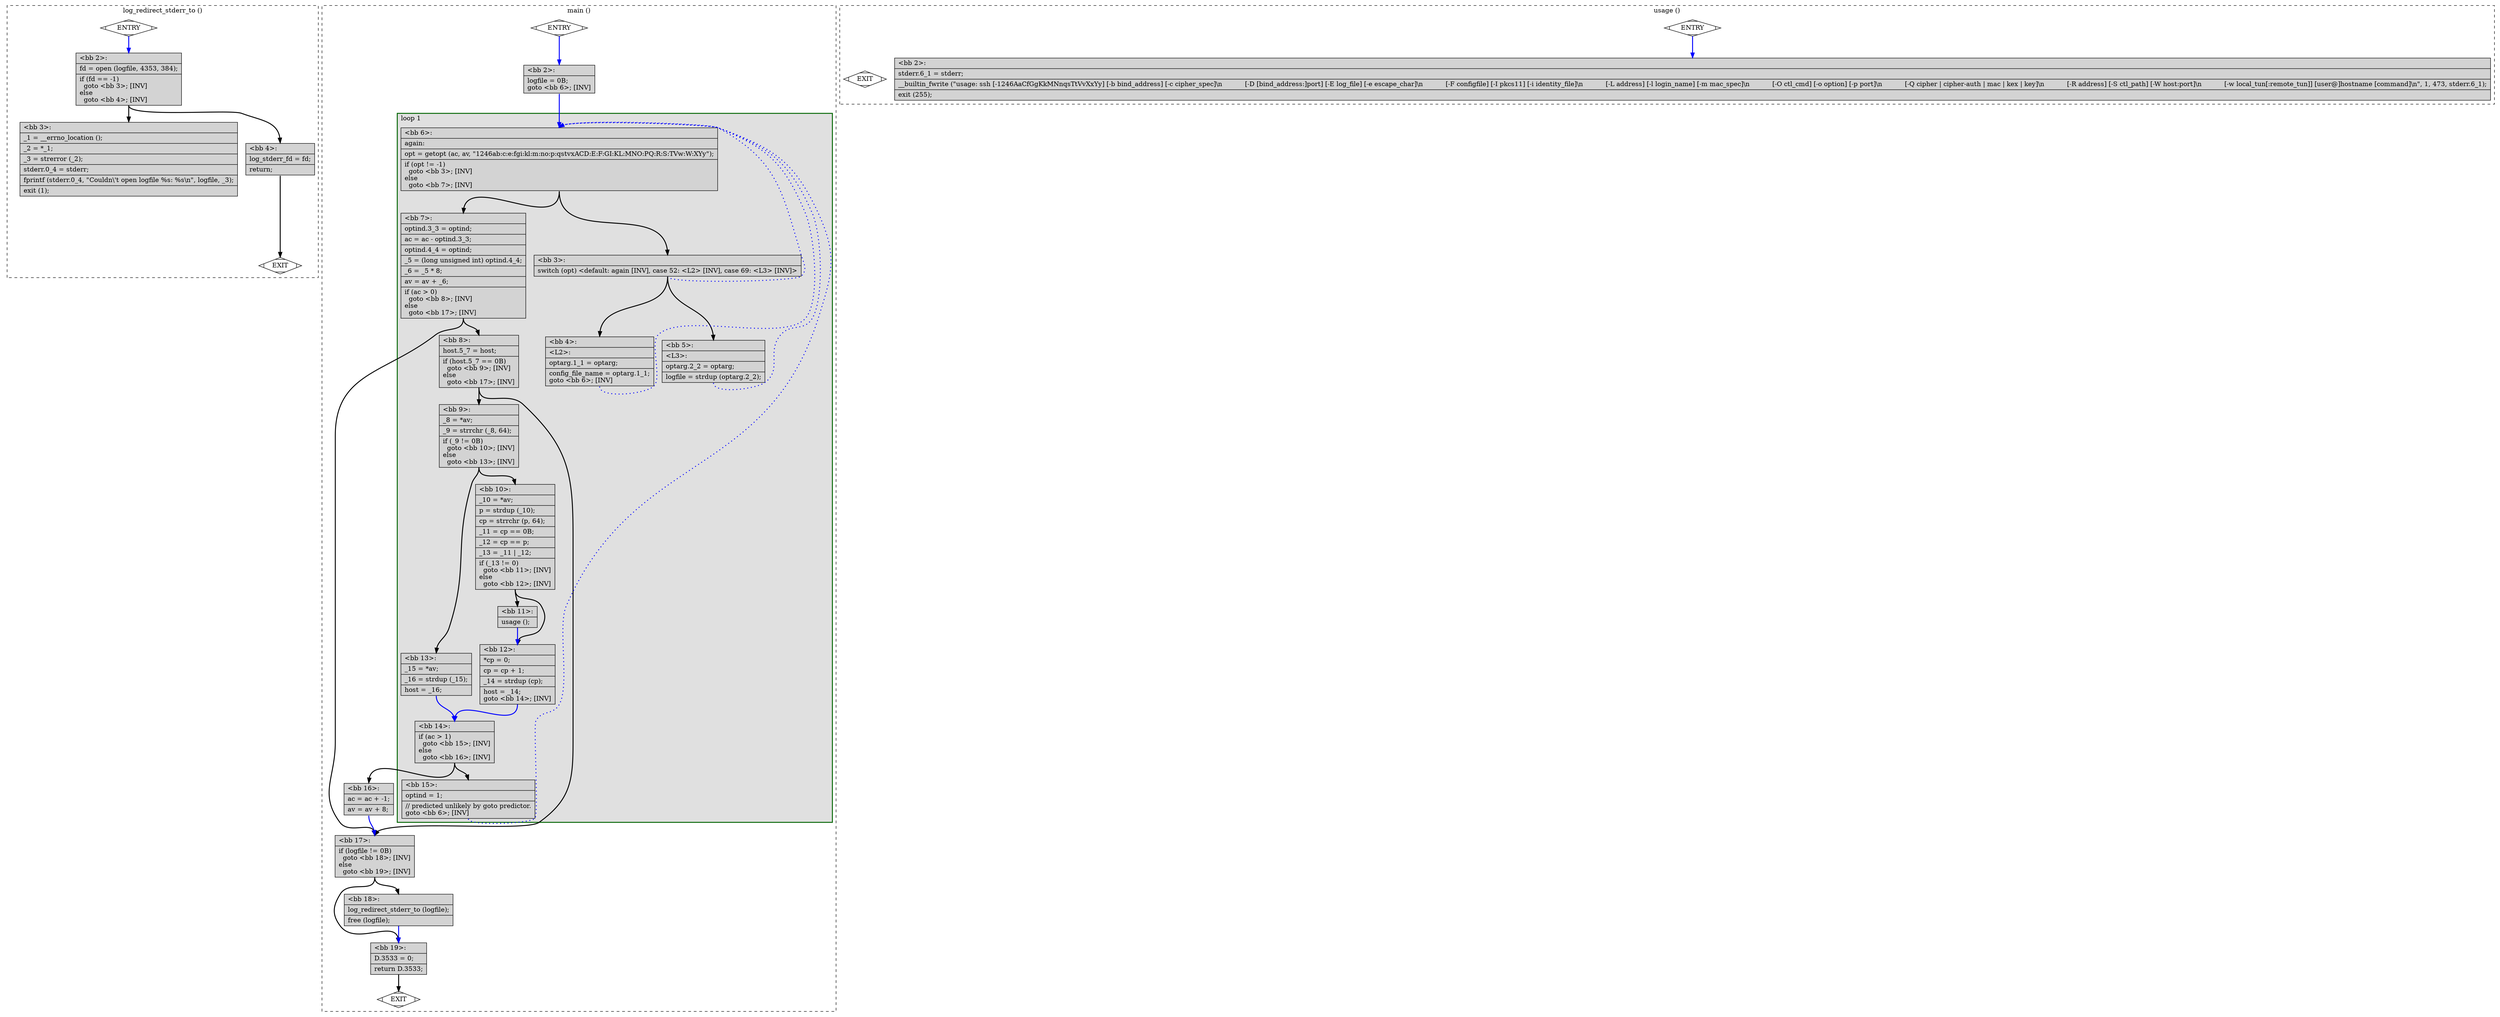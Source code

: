 digraph "test.o-openssh_leak_4.c.015t.cfg" {
overlap=false;
subgraph "cluster_log_redirect_stderr_to" {
	style="dashed";
	color="black";
	label="log_redirect_stderr_to ()";
	fn_23_basic_block_0 [shape=Mdiamond,style=filled,fillcolor=white,label="ENTRY"];

	fn_23_basic_block_1 [shape=Mdiamond,style=filled,fillcolor=white,label="EXIT"];

	fn_23_basic_block_2 [shape=record,style=filled,fillcolor=lightgrey,label="{\<bb\ 2\>:\l\
|fd\ =\ open\ (logfile,\ 4353,\ 384);\l\
|if\ (fd\ ==\ -1)\l\
\ \ goto\ \<bb\ 3\>;\ [INV]\l\
else\l\
\ \ goto\ \<bb\ 4\>;\ [INV]\l\
}"];

	fn_23_basic_block_3 [shape=record,style=filled,fillcolor=lightgrey,label="{\<bb\ 3\>:\l\
|_1\ =\ __errno_location\ ();\l\
|_2\ =\ *_1;\l\
|_3\ =\ strerror\ (_2);\l\
|stderr.0_4\ =\ stderr;\l\
|fprintf\ (stderr.0_4,\ \"Couldn\\'t\ open\ logfile\ %s:\ %s\\n\",\ logfile,\ _3);\l\
|exit\ (1);\l\
}"];

	fn_23_basic_block_4 [shape=record,style=filled,fillcolor=lightgrey,label="{\<bb\ 4\>:\l\
|log_stderr_fd\ =\ fd;\l\
|return;\l\
}"];

	fn_23_basic_block_0:s -> fn_23_basic_block_2:n [style="solid,bold",color=blue,weight=100,constraint=true];
	fn_23_basic_block_2:s -> fn_23_basic_block_3:n [style="solid,bold",color=black,weight=10,constraint=true];
	fn_23_basic_block_2:s -> fn_23_basic_block_4:n [style="solid,bold",color=black,weight=10,constraint=true];
	fn_23_basic_block_4:s -> fn_23_basic_block_1:n [style="solid,bold",color=black,weight=10,constraint=true];
	fn_23_basic_block_0:s -> fn_23_basic_block_1:n [style="invis",constraint=true];
}
subgraph "cluster_main" {
	style="dashed";
	color="black";
	label="main ()";
	subgraph cluster_24_1 {
	style="filled";
	color="darkgreen";
	fillcolor="grey88";
	label="loop 1";
	labeljust=l;
	penwidth=2;
	fn_24_basic_block_6 [shape=record,style=filled,fillcolor=lightgrey,label="{\<bb\ 6\>:\l\
|again:\l\
|opt\ =\ getopt\ (ac,\ av,\ \"1246ab:c:e:fgi:kl:m:no:p:qstvxACD:E:F:GI:KL:MNO:PQ:R:S:TVw:W:XYy\");\l\
|if\ (opt\ !=\ -1)\l\
\ \ goto\ \<bb\ 3\>;\ [INV]\l\
else\l\
\ \ goto\ \<bb\ 7\>;\ [INV]\l\
}"];

	fn_24_basic_block_3 [shape=record,style=filled,fillcolor=lightgrey,label="{\<bb\ 3\>:\l\
|switch\ (opt)\ \<default:\ again\ [INV],\ case\ 52:\ \<L2\>\ [INV],\ case\ 69:\ \<L3\>\ [INV]\>\l\
}"];

	fn_24_basic_block_7 [shape=record,style=filled,fillcolor=lightgrey,label="{\<bb\ 7\>:\l\
|optind.3_3\ =\ optind;\l\
|ac\ =\ ac\ -\ optind.3_3;\l\
|optind.4_4\ =\ optind;\l\
|_5\ =\ (long\ unsigned\ int)\ optind.4_4;\l\
|_6\ =\ _5\ *\ 8;\l\
|av\ =\ av\ +\ _6;\l\
|if\ (ac\ \>\ 0)\l\
\ \ goto\ \<bb\ 8\>;\ [INV]\l\
else\l\
\ \ goto\ \<bb\ 17\>;\ [INV]\l\
}"];

	fn_24_basic_block_4 [shape=record,style=filled,fillcolor=lightgrey,label="{\<bb\ 4\>:\l\
|\<L2\>:\l\
|optarg.1_1\ =\ optarg;\l\
|config_file_name\ =\ optarg.1_1;\l\
goto\ \<bb\ 6\>;\ [INV]\l\
}"];

	fn_24_basic_block_5 [shape=record,style=filled,fillcolor=lightgrey,label="{\<bb\ 5\>:\l\
|\<L3\>:\l\
|optarg.2_2\ =\ optarg;\l\
|logfile\ =\ strdup\ (optarg.2_2);\l\
}"];

	fn_24_basic_block_8 [shape=record,style=filled,fillcolor=lightgrey,label="{\<bb\ 8\>:\l\
|host.5_7\ =\ host;\l\
|if\ (host.5_7\ ==\ 0B)\l\
\ \ goto\ \<bb\ 9\>;\ [INV]\l\
else\l\
\ \ goto\ \<bb\ 17\>;\ [INV]\l\
}"];

	fn_24_basic_block_9 [shape=record,style=filled,fillcolor=lightgrey,label="{\<bb\ 9\>:\l\
|_8\ =\ *av;\l\
|_9\ =\ strrchr\ (_8,\ 64);\l\
|if\ (_9\ !=\ 0B)\l\
\ \ goto\ \<bb\ 10\>;\ [INV]\l\
else\l\
\ \ goto\ \<bb\ 13\>;\ [INV]\l\
}"];

	fn_24_basic_block_10 [shape=record,style=filled,fillcolor=lightgrey,label="{\<bb\ 10\>:\l\
|_10\ =\ *av;\l\
|p\ =\ strdup\ (_10);\l\
|cp\ =\ strrchr\ (p,\ 64);\l\
|_11\ =\ cp\ ==\ 0B;\l\
|_12\ =\ cp\ ==\ p;\l\
|_13\ =\ _11\ \|\ _12;\l\
|if\ (_13\ !=\ 0)\l\
\ \ goto\ \<bb\ 11\>;\ [INV]\l\
else\l\
\ \ goto\ \<bb\ 12\>;\ [INV]\l\
}"];

	fn_24_basic_block_13 [shape=record,style=filled,fillcolor=lightgrey,label="{\<bb\ 13\>:\l\
|_15\ =\ *av;\l\
|_16\ =\ strdup\ (_15);\l\
|host\ =\ _16;\l\
}"];

	fn_24_basic_block_11 [shape=record,style=filled,fillcolor=lightgrey,label="{\<bb\ 11\>:\l\
|usage\ ();\l\
}"];

	fn_24_basic_block_12 [shape=record,style=filled,fillcolor=lightgrey,label="{\<bb\ 12\>:\l\
|*cp\ =\ 0;\l\
|cp\ =\ cp\ +\ 1;\l\
|_14\ =\ strdup\ (cp);\l\
|host\ =\ _14;\l\
goto\ \<bb\ 14\>;\ [INV]\l\
}"];

	fn_24_basic_block_14 [shape=record,style=filled,fillcolor=lightgrey,label="{\<bb\ 14\>:\l\
|if\ (ac\ \>\ 1)\l\
\ \ goto\ \<bb\ 15\>;\ [INV]\l\
else\l\
\ \ goto\ \<bb\ 16\>;\ [INV]\l\
}"];

	fn_24_basic_block_15 [shape=record,style=filled,fillcolor=lightgrey,label="{\<bb\ 15\>:\l\
|optind\ =\ 1;\l\
|//\ predicted\ unlikely\ by\ goto\ predictor.\l\
goto\ \<bb\ 6\>;\ [INV]\l\
}"];

	}
	fn_24_basic_block_0 [shape=Mdiamond,style=filled,fillcolor=white,label="ENTRY"];

	fn_24_basic_block_1 [shape=Mdiamond,style=filled,fillcolor=white,label="EXIT"];

	fn_24_basic_block_2 [shape=record,style=filled,fillcolor=lightgrey,label="{\<bb\ 2\>:\l\
|logfile\ =\ 0B;\l\
goto\ \<bb\ 6\>;\ [INV]\l\
}"];

	fn_24_basic_block_16 [shape=record,style=filled,fillcolor=lightgrey,label="{\<bb\ 16\>:\l\
|ac\ =\ ac\ +\ -1;\l\
|av\ =\ av\ +\ 8;\l\
}"];

	fn_24_basic_block_17 [shape=record,style=filled,fillcolor=lightgrey,label="{\<bb\ 17\>:\l\
|if\ (logfile\ !=\ 0B)\l\
\ \ goto\ \<bb\ 18\>;\ [INV]\l\
else\l\
\ \ goto\ \<bb\ 19\>;\ [INV]\l\
}"];

	fn_24_basic_block_18 [shape=record,style=filled,fillcolor=lightgrey,label="{\<bb\ 18\>:\l\
|log_redirect_stderr_to\ (logfile);\l\
|free\ (logfile);\l\
}"];

	fn_24_basic_block_19 [shape=record,style=filled,fillcolor=lightgrey,label="{\<bb\ 19\>:\l\
|D.3533\ =\ 0;\l\
|return\ D.3533;\l\
}"];

	fn_24_basic_block_0:s -> fn_24_basic_block_2:n [style="solid,bold",color=blue,weight=100,constraint=true];
	fn_24_basic_block_2:s -> fn_24_basic_block_6:n [style="solid,bold",color=blue,weight=100,constraint=true];
	fn_24_basic_block_3:s -> fn_24_basic_block_6:n [style="dotted,bold",color=blue,weight=10,constraint=false];
	fn_24_basic_block_3:s -> fn_24_basic_block_4:n [style="solid,bold",color=black,weight=10,constraint=true];
	fn_24_basic_block_3:s -> fn_24_basic_block_5:n [style="solid,bold",color=black,weight=10,constraint=true];
	fn_24_basic_block_4:s -> fn_24_basic_block_6:n [style="dotted,bold",color=blue,weight=10,constraint=false];
	fn_24_basic_block_5:s -> fn_24_basic_block_6:n [style="dotted,bold",color=blue,weight=10,constraint=false];
	fn_24_basic_block_6:s -> fn_24_basic_block_3:n [style="solid,bold",color=black,weight=10,constraint=true];
	fn_24_basic_block_6:s -> fn_24_basic_block_7:n [style="solid,bold",color=black,weight=10,constraint=true];
	fn_24_basic_block_7:s -> fn_24_basic_block_8:n [style="solid,bold",color=black,weight=10,constraint=true];
	fn_24_basic_block_7:s -> fn_24_basic_block_17:n [style="solid,bold",color=black,weight=10,constraint=true];
	fn_24_basic_block_8:s -> fn_24_basic_block_9:n [style="solid,bold",color=black,weight=10,constraint=true];
	fn_24_basic_block_8:s -> fn_24_basic_block_17:n [style="solid,bold",color=black,weight=10,constraint=true];
	fn_24_basic_block_9:s -> fn_24_basic_block_10:n [style="solid,bold",color=black,weight=10,constraint=true];
	fn_24_basic_block_9:s -> fn_24_basic_block_13:n [style="solid,bold",color=black,weight=10,constraint=true];
	fn_24_basic_block_10:s -> fn_24_basic_block_11:n [style="solid,bold",color=black,weight=10,constraint=true];
	fn_24_basic_block_10:s -> fn_24_basic_block_12:n [style="solid,bold",color=black,weight=10,constraint=true];
	fn_24_basic_block_11:s -> fn_24_basic_block_12:n [style="solid,bold",color=blue,weight=100,constraint=true];
	fn_24_basic_block_12:s -> fn_24_basic_block_14:n [style="solid,bold",color=blue,weight=100,constraint=true];
	fn_24_basic_block_13:s -> fn_24_basic_block_14:n [style="solid,bold",color=blue,weight=100,constraint=true];
	fn_24_basic_block_14:s -> fn_24_basic_block_15:n [style="solid,bold",color=black,weight=10,constraint=true];
	fn_24_basic_block_14:s -> fn_24_basic_block_16:n [style="solid,bold",color=black,weight=10,constraint=true];
	fn_24_basic_block_15:s -> fn_24_basic_block_6:n [style="dotted,bold",color=blue,weight=10,constraint=false];
	fn_24_basic_block_16:s -> fn_24_basic_block_17:n [style="solid,bold",color=blue,weight=100,constraint=true];
	fn_24_basic_block_17:s -> fn_24_basic_block_18:n [style="solid,bold",color=black,weight=10,constraint=true];
	fn_24_basic_block_17:s -> fn_24_basic_block_19:n [style="solid,bold",color=black,weight=10,constraint=true];
	fn_24_basic_block_18:s -> fn_24_basic_block_19:n [style="solid,bold",color=blue,weight=100,constraint=true];
	fn_24_basic_block_19:s -> fn_24_basic_block_1:n [style="solid,bold",color=black,weight=10,constraint=true];
	fn_24_basic_block_0:s -> fn_24_basic_block_1:n [style="invis",constraint=true];
}
subgraph "cluster_usage" {
	style="dashed";
	color="black";
	label="usage ()";
	fn_22_basic_block_0 [shape=Mdiamond,style=filled,fillcolor=white,label="ENTRY"];

	fn_22_basic_block_1 [shape=Mdiamond,style=filled,fillcolor=white,label="EXIT"];

	fn_22_basic_block_2 [shape=record,style=filled,fillcolor=lightgrey,label="{\<bb\ 2\>:\l\
|stderr.6_1\ =\ stderr;\l\
|__builtin_fwrite\ (\"usage:\ ssh\ [-1246AaCfGgKkMNnqsTtVvXxYy]\ [-b\ bind_address]\ [-c\ cipher_spec]\\n\ \ \ \ \ \ \ \ \ \ \ [-D\ [bind_address:]port]\ [-E\ log_file]\ [-e\ escape_char]\\n\ \ \ \ \ \ \ \ \ \ \ [-F\ configfile]\ [-I\ pkcs11]\ [-i\ identity_file]\\n\ \ \ \ \ \ \ \ \ \ \ [-L\ address]\ [-l\ login_name]\ [-m\ mac_spec]\\n\ \ \ \ \ \ \ \ \ \ \ [-O\ ctl_cmd]\ [-o\ option]\ [-p\ port]\\n\ \ \ \ \ \ \ \ \ \ \ [-Q\ cipher\ \|\ cipher-auth\ \|\ mac\ \|\ kex\ \|\ key]\\n\ \ \ \ \ \ \ \ \ \ \ [-R\ address]\ [-S\ ctl_path]\ [-W\ host:port]\\n\ \ \ \ \ \ \ \ \ \ \ [-w\ local_tun[:remote_tun]]\ [user@]hostname\ [command]\\n\",\ 1,\ 473,\ stderr.6_1);\l\
|exit\ (255);\l\
}"];

	fn_22_basic_block_0:s -> fn_22_basic_block_2:n [style="solid,bold",color=blue,weight=100,constraint=true];
	fn_22_basic_block_0:s -> fn_22_basic_block_1:n [style="invis",constraint=true];
}
}
